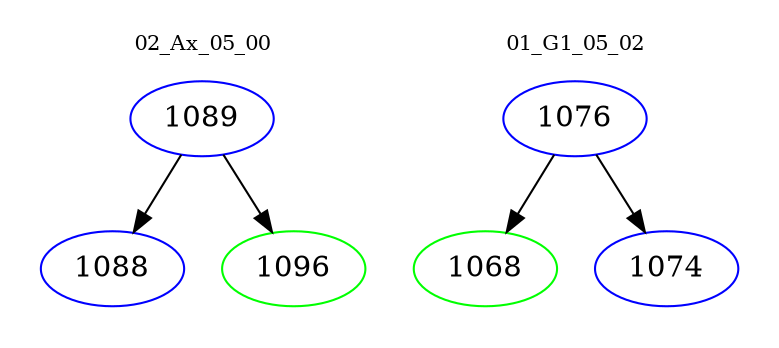 digraph{
subgraph cluster_0 {
color = white
label = "02_Ax_05_00";
fontsize=10;
T0_1089 [label="1089", color="blue"]
T0_1089 -> T0_1088 [color="black"]
T0_1088 [label="1088", color="blue"]
T0_1089 -> T0_1096 [color="black"]
T0_1096 [label="1096", color="green"]
}
subgraph cluster_1 {
color = white
label = "01_G1_05_02";
fontsize=10;
T1_1076 [label="1076", color="blue"]
T1_1076 -> T1_1068 [color="black"]
T1_1068 [label="1068", color="green"]
T1_1076 -> T1_1074 [color="black"]
T1_1074 [label="1074", color="blue"]
}
}
